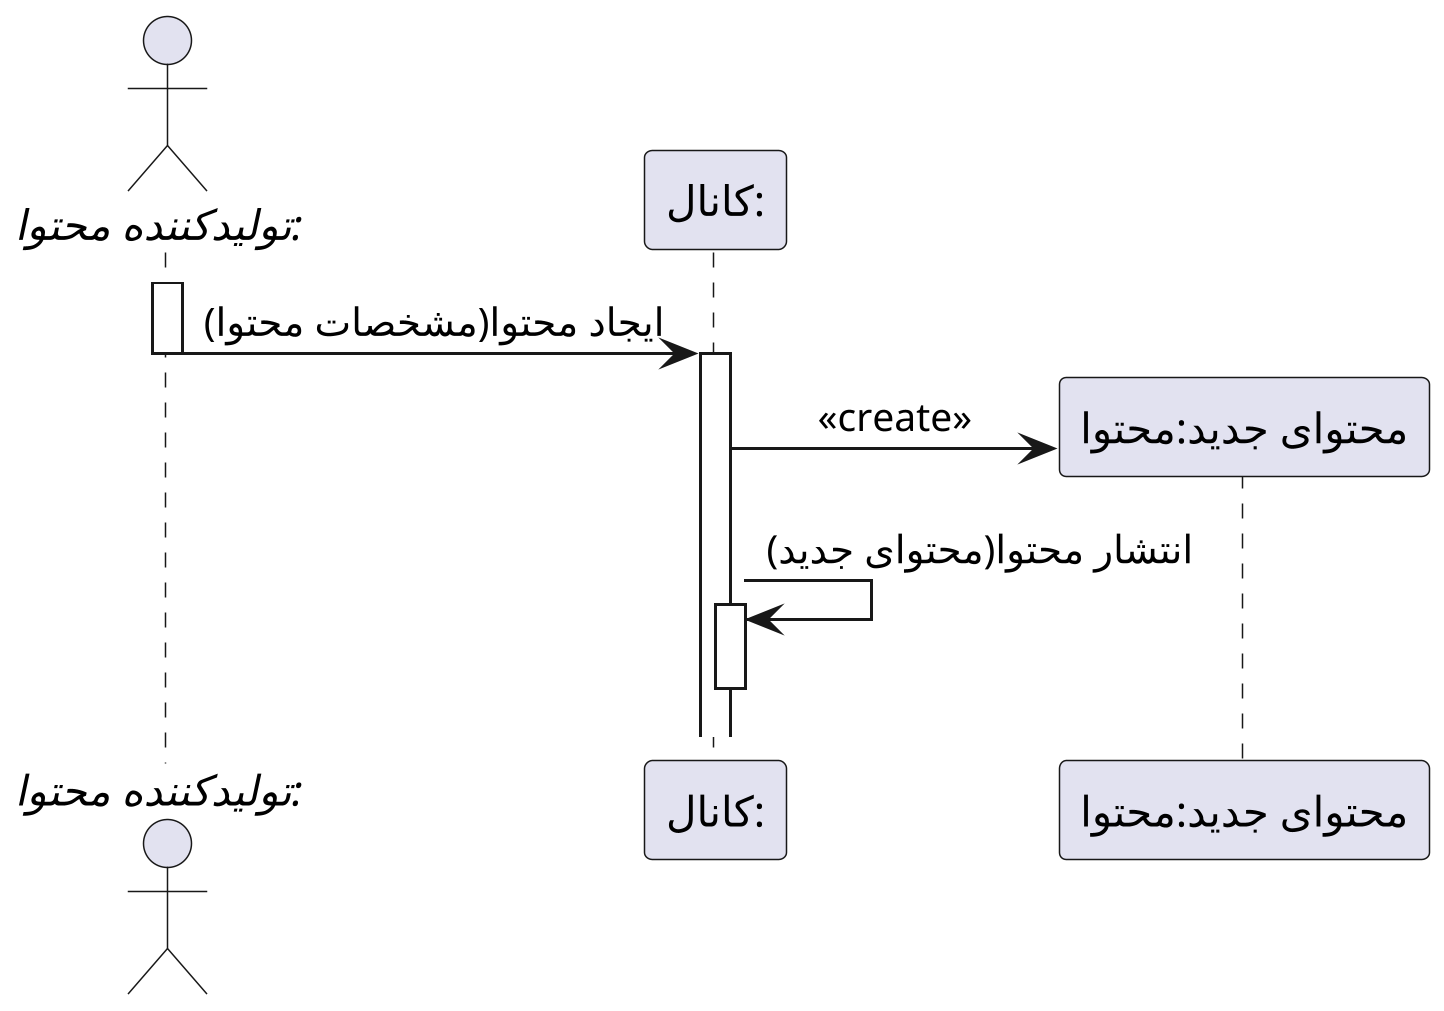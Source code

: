 @startuml create_content


scale 3
skinparam DefaultFontName Vazir
skinparam DefaultTextAlignment center

 
actor "//:تولیدکننده محتوا//" as producer
participant ":کانال" as chanel
participant "محتوای جدید:محتوا" as content

activate producer
producer -> chanel : ایجاد محتوا(مشخصات محتوا)
deactivate producer
activate chanel
chanel -> content ** : «create»
chanel -> chanel : انتشار محتوا(محتوای جدید)
activate chanel
deactivate chanel

@enduml